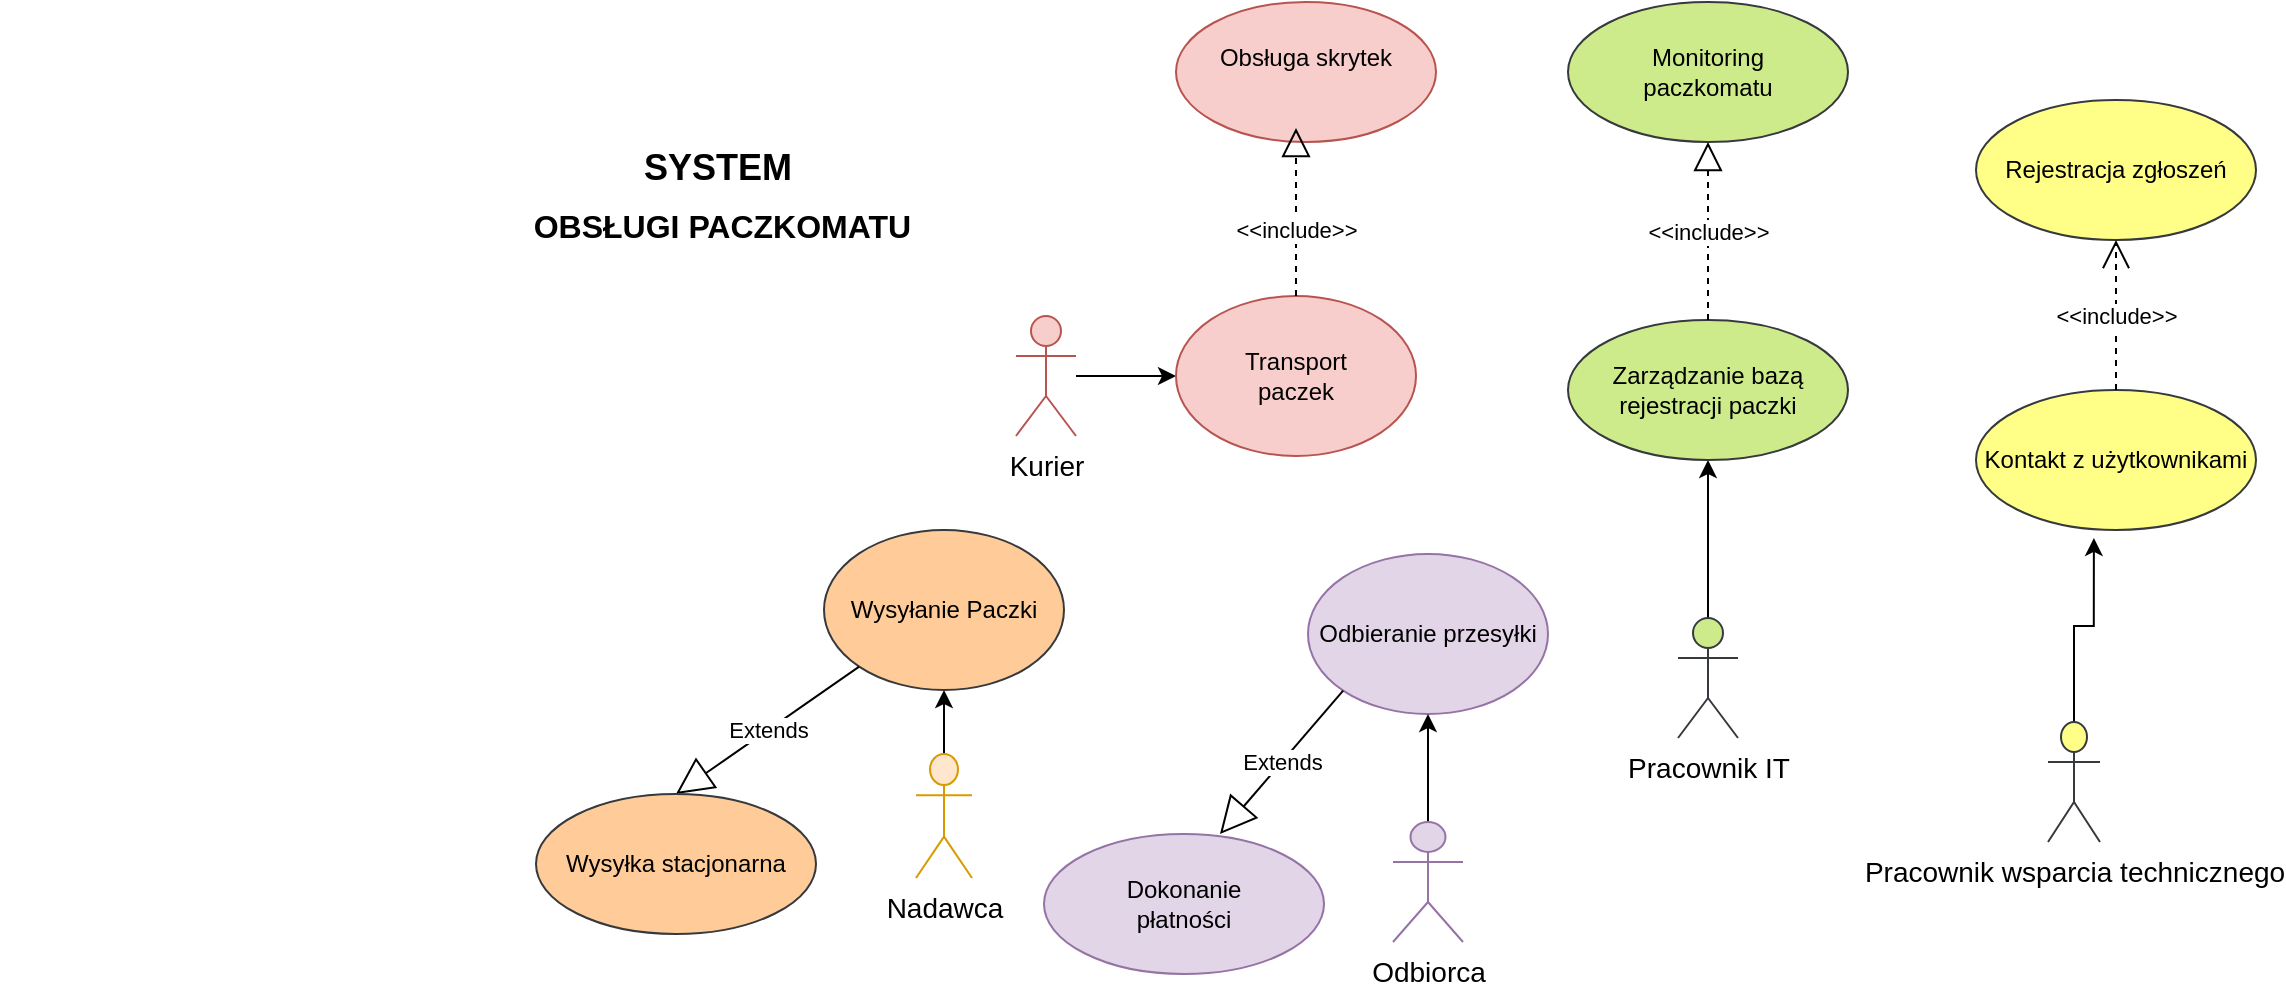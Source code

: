<mxfile version="13.8.8" type="github">
  <diagram id="58SHCXz_HKoh9nA5pj4z" name="Page-1">
    <mxGraphModel dx="1157" dy="601" grid="1" gridSize="12" guides="1" tooltips="1" connect="1" arrows="1" fold="1" page="1" pageScale="1" pageWidth="827" pageHeight="1169" math="0" shadow="0">
      <root>
        <mxCell id="0" />
        <mxCell id="1" parent="0" />
        <mxCell id="5OjCYuiTfhgHSocP4vHS-34" style="edgeStyle=orthogonalEdgeStyle;rounded=0;orthogonalLoop=1;jettySize=auto;html=1;" parent="1" source="As6QNmNAlsdrrVxkSO4y-26" target="As6QNmNAlsdrrVxkSO4y-35" edge="1">
          <mxGeometry relative="1" as="geometry" />
        </mxCell>
        <mxCell id="As6QNmNAlsdrrVxkSO4y-26" value="&lt;font style=&quot;font-size: 14px&quot;&gt;Nadawca&lt;/font&gt;" style="shape=umlActor;verticalLabelPosition=bottom;verticalAlign=top;html=1;outlineConnect=0;fillColor=#ffe6cc;strokeColor=#d79b00;" parent="1" vertex="1">
          <mxGeometry x="802" y="508" width="28" height="62" as="geometry" />
        </mxCell>
        <mxCell id="5OjCYuiTfhgHSocP4vHS-38" style="edgeStyle=orthogonalEdgeStyle;rounded=0;orthogonalLoop=1;jettySize=auto;html=1;entryX=0;entryY=0.5;entryDx=0;entryDy=0;" parent="1" source="As6QNmNAlsdrrVxkSO4y-30" target="As6QNmNAlsdrrVxkSO4y-36" edge="1">
          <mxGeometry relative="1" as="geometry" />
        </mxCell>
        <mxCell id="As6QNmNAlsdrrVxkSO4y-30" value="&lt;font style=&quot;font-size: 14px&quot;&gt;Kurier&lt;/font&gt;" style="shape=umlActor;verticalLabelPosition=bottom;verticalAlign=top;html=1;outlineConnect=0;fillColor=#f8cecc;strokeColor=#b85450;" parent="1" vertex="1">
          <mxGeometry x="852" y="289" width="30" height="60" as="geometry" />
        </mxCell>
        <mxCell id="As6QNmNAlsdrrVxkSO4y-35" value="Wysyłanie Paczki" style="ellipse;whiteSpace=wrap;html=1;fillColor=#ffcc99;strokeColor=#36393d;" parent="1" vertex="1">
          <mxGeometry x="756" y="396" width="120" height="80" as="geometry" />
        </mxCell>
        <mxCell id="As6QNmNAlsdrrVxkSO4y-36" value="&lt;div&gt;Transport &lt;br&gt;&lt;/div&gt;&lt;div&gt;paczek&lt;br&gt;&lt;/div&gt;" style="ellipse;whiteSpace=wrap;html=1;strokeWidth=1;fontSize=12;fillColor=#f8cecc;strokeColor=#b85450;" parent="1" vertex="1">
          <mxGeometry x="932" y="279" width="120" height="80" as="geometry" />
        </mxCell>
        <mxCell id="5OjCYuiTfhgHSocP4vHS-31" value="&lt;div&gt;Obsługa skrytek&lt;br&gt;&lt;/div&gt;&lt;div&gt;&lt;br&gt;&lt;/div&gt;" style="ellipse;whiteSpace=wrap;html=1;fillColor=#f8cecc;strokeColor=#b85450;" parent="1" vertex="1">
          <mxGeometry x="932" y="132" width="130" height="70" as="geometry" />
        </mxCell>
        <mxCell id="5OjCYuiTfhgHSocP4vHS-40" value="" style="endArrow=block;dashed=1;endFill=0;endSize=12;html=1;exitX=0.5;exitY=0;exitDx=0;exitDy=0;entryX=0.5;entryY=1;entryDx=0;entryDy=0;" parent="1" source="As6QNmNAlsdrrVxkSO4y-36" edge="1">
          <mxGeometry width="160" relative="1" as="geometry">
            <mxPoint x="1015" y="257" as="sourcePoint" />
            <mxPoint x="992" y="195" as="targetPoint" />
          </mxGeometry>
        </mxCell>
        <mxCell id="uR8JxTdiuK0CYo74aFdn-20" value="&amp;lt;&amp;lt;include&amp;gt;&amp;gt;" style="edgeLabel;html=1;align=center;verticalAlign=middle;resizable=0;points=[];" parent="5OjCYuiTfhgHSocP4vHS-40" vertex="1" connectable="0">
          <mxGeometry x="-0.214" relative="1" as="geometry">
            <mxPoint as="offset" />
          </mxGeometry>
        </mxCell>
        <mxCell id="3dRoJbrHCP2Hq8l5bW-M-5" value="Odbieranie przesyłki" style="ellipse;whiteSpace=wrap;html=1;fillColor=#e1d5e7;strokeColor=#9673a6;" parent="1" vertex="1">
          <mxGeometry x="998" y="408" width="120" height="80" as="geometry" />
        </mxCell>
        <mxCell id="3dRoJbrHCP2Hq8l5bW-M-19" value="&lt;div&gt;&lt;b&gt;&lt;font style=&quot;font-size: 12px&quot;&gt;&lt;font style=&quot;font-size: 51px&quot;&gt;&lt;font style=&quot;font-size: 18px&quot;&gt;SYSTEM&lt;/font&gt;&lt;br&gt;&lt;/font&gt;&lt;/font&gt;&lt;/b&gt;&lt;/div&gt;&lt;b&gt;&lt;font size=&quot;3&quot;&gt;&amp;nbsp;OBSŁUGI PACZKOMATU&lt;/font&gt;&lt;/b&gt;" style="text;html=1;strokeColor=none;fillColor=none;align=center;verticalAlign=middle;whiteSpace=wrap;rounded=0;" parent="1" vertex="1">
          <mxGeometry x="344" y="181" width="718" height="64" as="geometry" />
        </mxCell>
        <mxCell id="uR8JxTdiuK0CYo74aFdn-18" style="edgeStyle=orthogonalEdgeStyle;rounded=0;orthogonalLoop=1;jettySize=auto;html=1;entryX=0.421;entryY=1.057;entryDx=0;entryDy=0;entryPerimeter=0;" parent="1" source="3dRoJbrHCP2Hq8l5bW-M-22" target="uR8JxTdiuK0CYo74aFdn-17" edge="1">
          <mxGeometry relative="1" as="geometry" />
        </mxCell>
        <mxCell id="3dRoJbrHCP2Hq8l5bW-M-22" value="&lt;font style=&quot;font-size: 14px&quot;&gt;Pracownik wsparcia technicznego&lt;/font&gt;" style="shape=umlActor;verticalLabelPosition=bottom;verticalAlign=top;html=1;outlineConnect=0;fillColor=#ffff88;strokeColor=#36393d;" parent="1" vertex="1">
          <mxGeometry x="1368" y="492" width="26" height="60" as="geometry" />
        </mxCell>
        <mxCell id="3dRoJbrHCP2Hq8l5bW-M-34" style="edgeStyle=orthogonalEdgeStyle;rounded=0;orthogonalLoop=1;jettySize=auto;html=1;entryX=0.5;entryY=1;entryDx=0;entryDy=0;" parent="1" source="3dRoJbrHCP2Hq8l5bW-M-29" target="3dRoJbrHCP2Hq8l5bW-M-30" edge="1">
          <mxGeometry relative="1" as="geometry">
            <mxPoint x="1126" y="452" as="sourcePoint" />
          </mxGeometry>
        </mxCell>
        <mxCell id="3dRoJbrHCP2Hq8l5bW-M-30" value="Zarządzanie bazą rejestracji paczki" style="ellipse;whiteSpace=wrap;html=1;fillColor=#cdeb8b;strokeColor=#36393d;" parent="1" vertex="1">
          <mxGeometry x="1128" y="291" width="140" height="70" as="geometry" />
        </mxCell>
        <mxCell id="3dRoJbrHCP2Hq8l5bW-M-29" value="&lt;font style=&quot;font-size: 14px&quot;&gt;Pracownik IT&lt;/font&gt;" style="shape=umlActor;verticalLabelPosition=bottom;verticalAlign=top;html=1;fillColor=#cdeb8b;strokeColor=#36393d;" parent="1" vertex="1">
          <mxGeometry x="1183" y="440" width="30" height="60" as="geometry" />
        </mxCell>
        <mxCell id="uR8JxTdiuK0CYo74aFdn-17" value="&lt;div&gt;Kontakt z użytkownikami&lt;/div&gt;" style="ellipse;whiteSpace=wrap;html=1;fillColor=#ffff88;strokeColor=#36393d;" parent="1" vertex="1">
          <mxGeometry x="1332" y="326" width="140" height="70" as="geometry" />
        </mxCell>
        <mxCell id="uR8JxTdiuK0CYo74aFdn-22" value="&lt;div&gt;Monitoring &lt;br&gt;&lt;/div&gt;&lt;div&gt;paczkomatu&lt;br&gt;&lt;/div&gt;" style="ellipse;whiteSpace=wrap;html=1;fillColor=#cdeb8b;strokeColor=#36393d;" parent="1" vertex="1">
          <mxGeometry x="1128" y="132" width="140" height="70" as="geometry" />
        </mxCell>
        <mxCell id="uR8JxTdiuK0CYo74aFdn-58" style="edgeStyle=orthogonalEdgeStyle;rounded=0;orthogonalLoop=1;jettySize=auto;html=1;" parent="1" source="uR8JxTdiuK0CYo74aFdn-24" target="3dRoJbrHCP2Hq8l5bW-M-5" edge="1">
          <mxGeometry relative="1" as="geometry" />
        </mxCell>
        <mxCell id="uR8JxTdiuK0CYo74aFdn-24" value="&lt;font style=&quot;font-size: 14px&quot;&gt;Odbiorca&lt;/font&gt;" style="shape=umlActor;verticalLabelPosition=bottom;verticalAlign=top;html=1;outlineConnect=0;fillColor=#e1d5e7;strokeColor=#9673a6;" parent="1" vertex="1">
          <mxGeometry x="1040.5" y="542" width="35" height="60" as="geometry" />
        </mxCell>
        <mxCell id="uR8JxTdiuK0CYo74aFdn-47" value="&amp;lt;&amp;lt;include&amp;gt;&amp;gt;" style="endArrow=block;dashed=1;endFill=0;endSize=12;html=1;entryX=0.5;entryY=1;entryDx=0;entryDy=0;exitX=0.5;exitY=0;exitDx=0;exitDy=0;" parent="1" source="3dRoJbrHCP2Hq8l5bW-M-30" target="uR8JxTdiuK0CYo74aFdn-22" edge="1">
          <mxGeometry width="160" relative="1" as="geometry">
            <mxPoint x="1154" y="264" as="sourcePoint" />
            <mxPoint x="1314" y="264" as="targetPoint" />
          </mxGeometry>
        </mxCell>
        <mxCell id="uR8JxTdiuK0CYo74aFdn-50" value="Rejestracja zgłoszeń" style="ellipse;whiteSpace=wrap;html=1;fillColor=#ffff88;strokeColor=#36393d;" parent="1" vertex="1">
          <mxGeometry x="1332" y="181" width="140" height="70" as="geometry" />
        </mxCell>
        <mxCell id="uR8JxTdiuK0CYo74aFdn-53" value="&amp;lt;&amp;lt;include&amp;gt;&amp;gt;" style="endArrow=open;endSize=12;dashed=1;html=1;exitX=0.5;exitY=0;exitDx=0;exitDy=0;" parent="1" source="uR8JxTdiuK0CYo74aFdn-17" target="uR8JxTdiuK0CYo74aFdn-50" edge="1">
          <mxGeometry width="160" relative="1" as="geometry">
            <mxPoint x="1414" y="540.28" as="sourcePoint" />
            <mxPoint x="1454.221" y="467.997" as="targetPoint" />
          </mxGeometry>
        </mxCell>
        <mxCell id="uR8JxTdiuK0CYo74aFdn-56" value="Extends" style="endArrow=block;endSize=16;endFill=0;html=1;exitX=0;exitY=1;exitDx=0;exitDy=0;entryX=0.5;entryY=0;entryDx=0;entryDy=0;" parent="1" source="As6QNmNAlsdrrVxkSO4y-35" target="uR8JxTdiuK0CYo74aFdn-57" edge="1">
          <mxGeometry width="160" relative="1" as="geometry">
            <mxPoint x="732" y="456" as="sourcePoint" />
            <mxPoint x="672" y="540" as="targetPoint" />
          </mxGeometry>
        </mxCell>
        <mxCell id="uR8JxTdiuK0CYo74aFdn-57" value="Wysyłka stacjonarna" style="ellipse;whiteSpace=wrap;html=1;fillColor=#ffcc99;strokeColor=#36393d;" parent="1" vertex="1">
          <mxGeometry x="612" y="528" width="140" height="70" as="geometry" />
        </mxCell>
        <mxCell id="uR8JxTdiuK0CYo74aFdn-64" value="Extends" style="endArrow=block;endSize=16;endFill=0;html=1;exitX=0;exitY=1;exitDx=0;exitDy=0;" parent="1" source="3dRoJbrHCP2Hq8l5bW-M-5" edge="1">
          <mxGeometry width="160" relative="1" as="geometry">
            <mxPoint x="794" y="596" as="sourcePoint" />
            <mxPoint x="954" y="548" as="targetPoint" />
          </mxGeometry>
        </mxCell>
        <mxCell id="uR8JxTdiuK0CYo74aFdn-65" value="&lt;div&gt;Dokonanie &lt;br&gt;&lt;/div&gt;&lt;div&gt;płatności&lt;br&gt;&lt;/div&gt;" style="ellipse;whiteSpace=wrap;html=1;fillColor=#e1d5e7;strokeColor=#9673a6;" parent="1" vertex="1">
          <mxGeometry x="866" y="548" width="140" height="70" as="geometry" />
        </mxCell>
      </root>
    </mxGraphModel>
  </diagram>
</mxfile>
